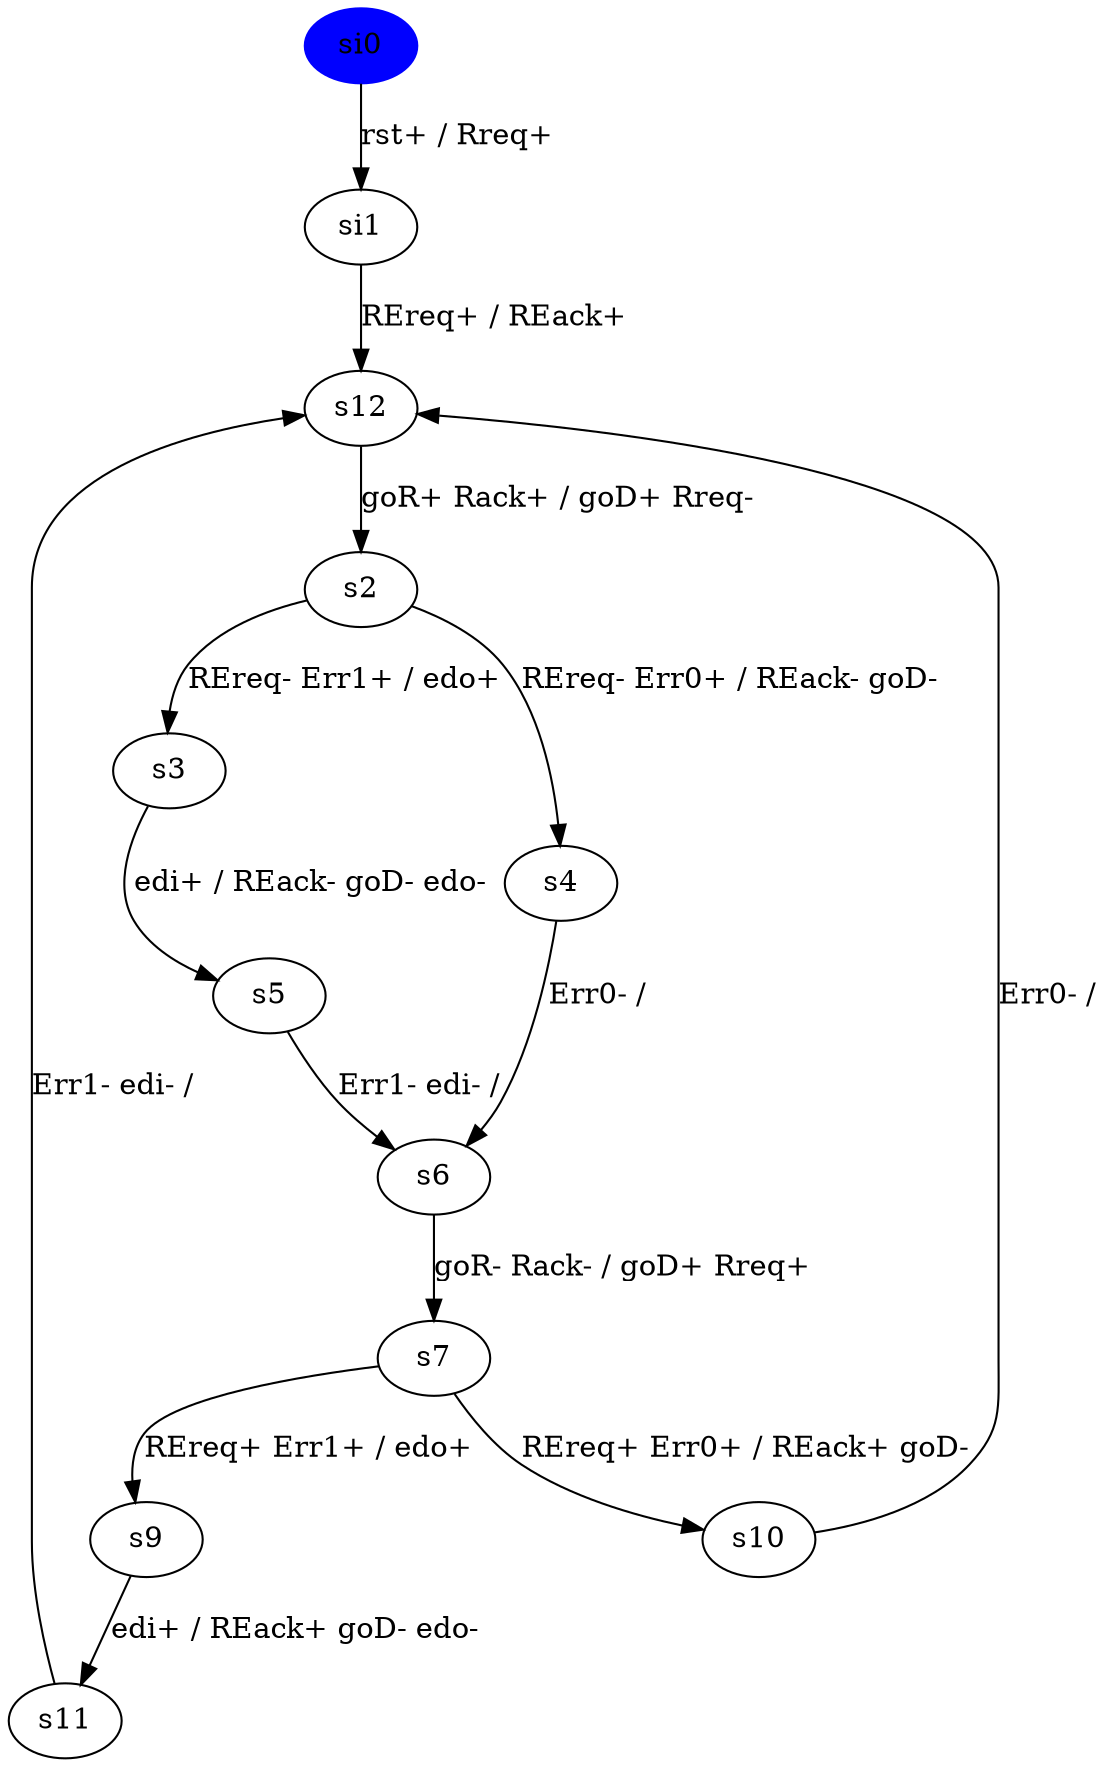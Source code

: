 digraph ctrlR_token {
	si0 [ style = filled , color = "blue" ];

	si0 -> si1 [ label = "rst+ / Rreq+" ];
	si1 -> s12 [ label = "REreq+ / REack+" ];
	s2 -> s3 [ label = "REreq- Err1+ / edo+" ];
	s3 -> s5 [ label = "edi+ / REack- goD- edo-" ];
	s2 -> s4 [ label = "REreq- Err0+ / REack- goD-" ];
	s5 -> s6 [ label = "Err1- edi- /" ];
	s4 -> s6 [ label = "Err0- /" ];
	s6 -> s7 [ label = "goR- Rack- / goD+ Rreq+" ];
	s7 -> s9 [ label = "REreq+ Err1+ / edo+" ];
	s9 -> s11 [ label = "edi+ / REack+ goD- edo-" ];
	s7 -> s10 [ label = "REreq+ Err0+ / REack+ goD-" ];
	s11 -> s12 [ label = "Err1- edi- /" ];
	s10 -> s12 [ label = "Err0- /" ];
	s12 -> s2 [ label = "goR+ Rack+ / goD+ Rreq-" ];

}